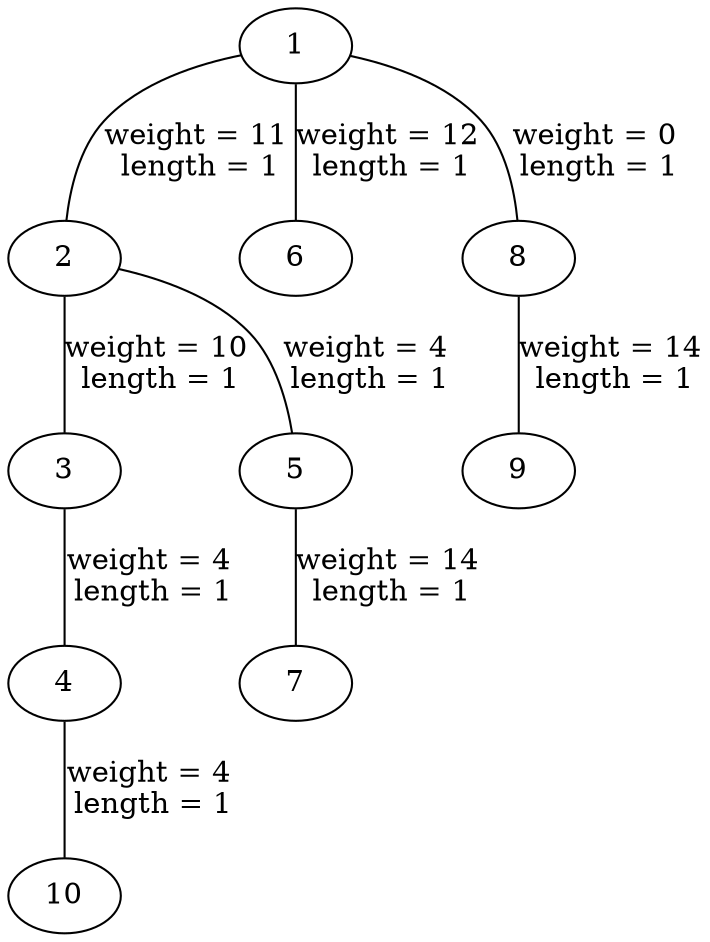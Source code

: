 // Graph visualisation
graph "Graph" {
	graph [concentrate=True]
	1
	2
	3
	4
	5
	6
	7
	8
	9
	10
	1 -- 2 [label="weight = 11
 length = 1" weight=11]
	1 -- 6 [label="weight = 12
 length = 1" weight=12]
	1 -- 8 [label="weight = 0
 length = 1" weight=0]
	2 -- 3 [label="weight = 10
 length = 1" weight=10]
	2 -- 5 [label="weight = 4
 length = 1" weight=4]
	3 -- 4 [label="weight = 4
 length = 1" weight=4]
	4 -- 10 [label="weight = 4
 length = 1" weight=4]
	5 -- 7 [label="weight = 14
 length = 1" weight=14]
	8 -- 9 [label="weight = 14
 length = 1" weight=14]
}

